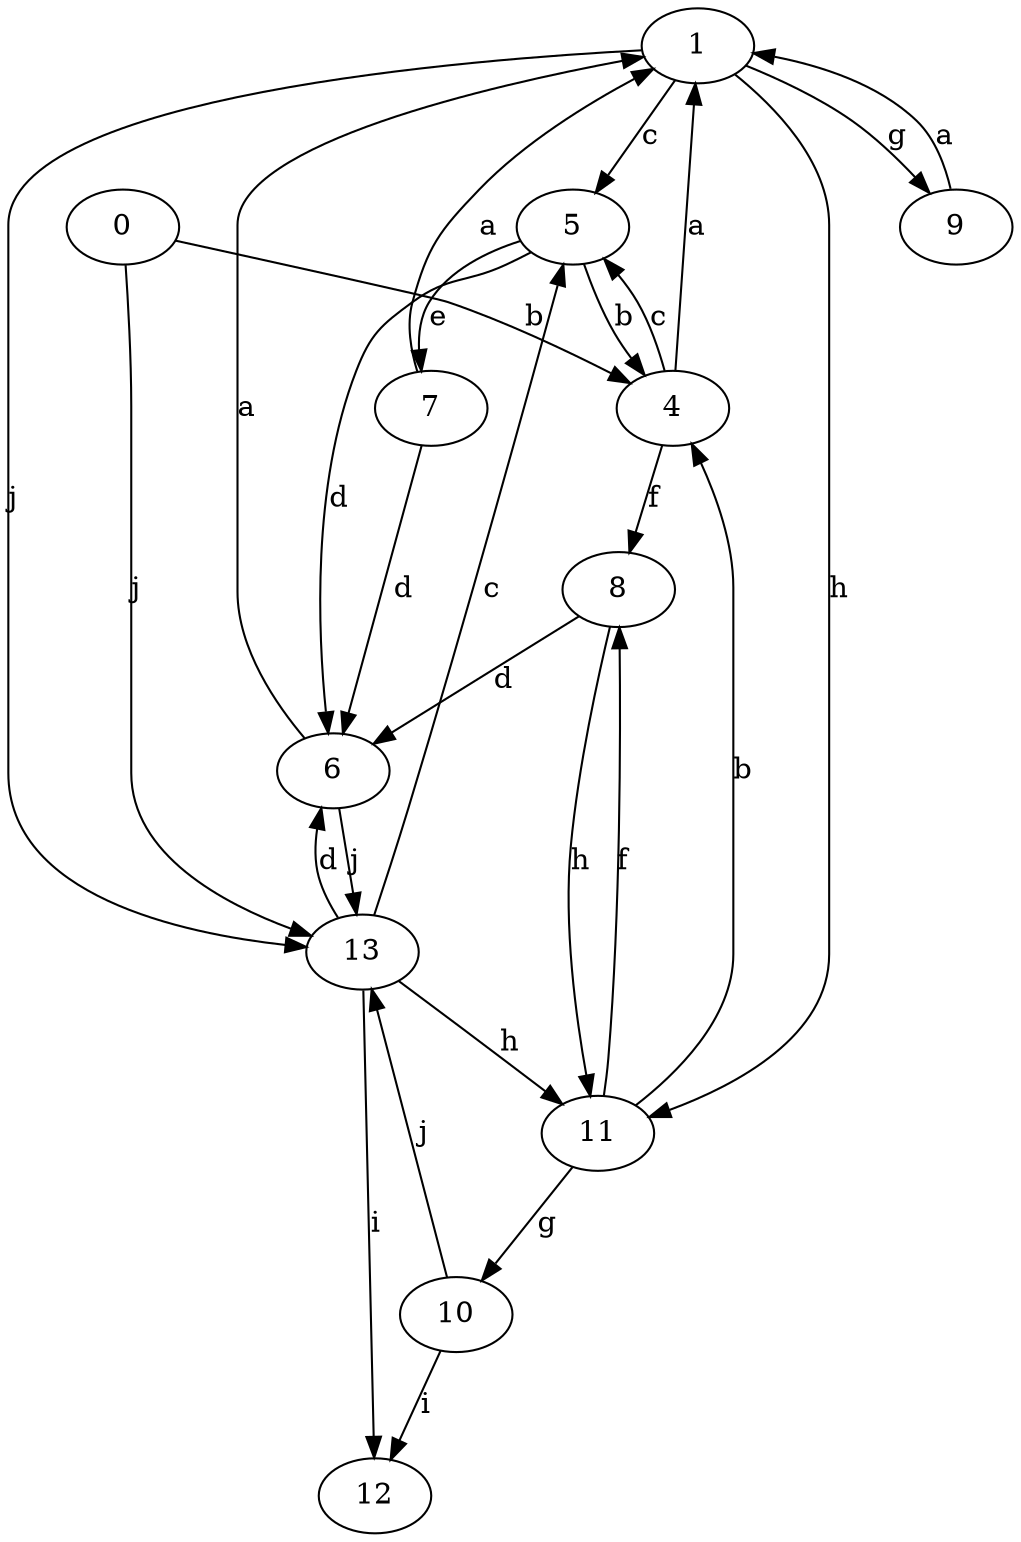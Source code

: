 strict digraph  {
1;
4;
5;
6;
7;
8;
0;
9;
10;
11;
12;
13;
1 -> 5  [label=c];
1 -> 9  [label=g];
1 -> 11  [label=h];
1 -> 13  [label=j];
4 -> 1  [label=a];
4 -> 5  [label=c];
4 -> 8  [label=f];
5 -> 4  [label=b];
5 -> 6  [label=d];
5 -> 7  [label=e];
6 -> 1  [label=a];
6 -> 13  [label=j];
7 -> 1  [label=a];
7 -> 6  [label=d];
8 -> 6  [label=d];
8 -> 11  [label=h];
0 -> 4  [label=b];
0 -> 13  [label=j];
9 -> 1  [label=a];
10 -> 12  [label=i];
10 -> 13  [label=j];
11 -> 4  [label=b];
11 -> 8  [label=f];
11 -> 10  [label=g];
13 -> 5  [label=c];
13 -> 6  [label=d];
13 -> 11  [label=h];
13 -> 12  [label=i];
}
